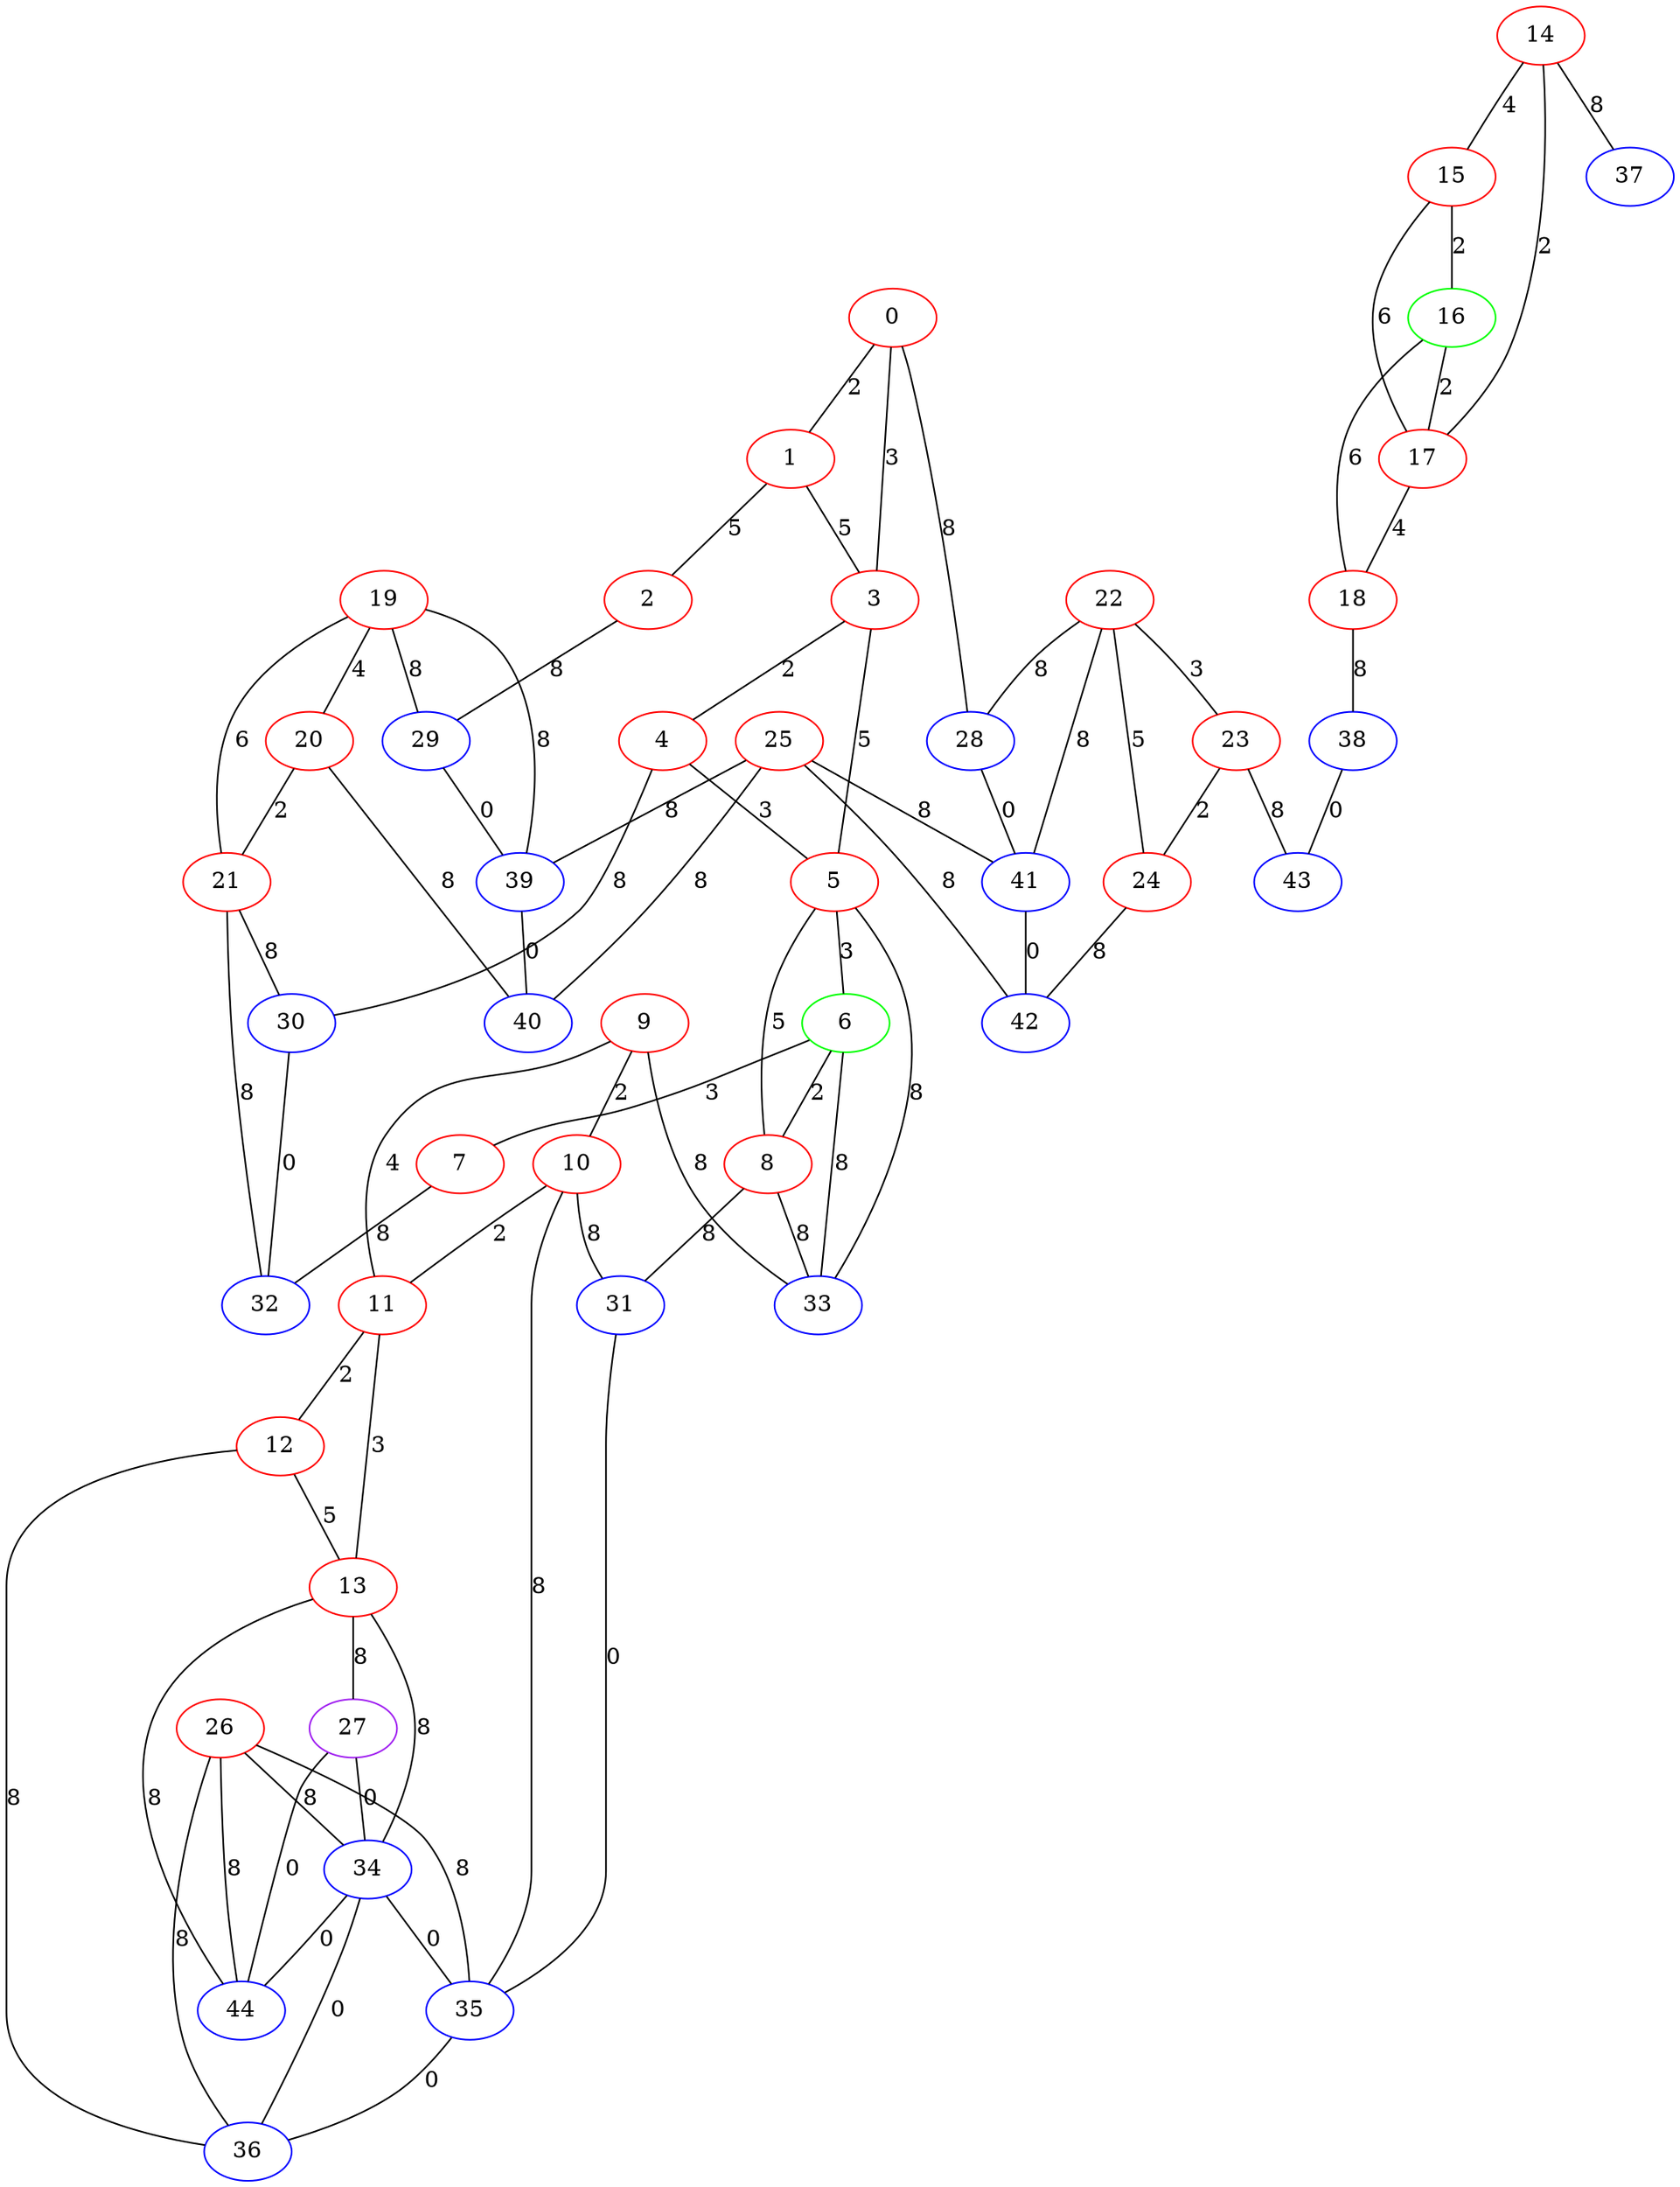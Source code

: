 graph "" {
0 [color=red, weight=1];
1 [color=red, weight=1];
2 [color=red, weight=1];
3 [color=red, weight=1];
4 [color=red, weight=1];
5 [color=red, weight=1];
6 [color=green, weight=2];
7 [color=red, weight=1];
8 [color=red, weight=1];
9 [color=red, weight=1];
10 [color=red, weight=1];
11 [color=red, weight=1];
12 [color=red, weight=1];
13 [color=red, weight=1];
14 [color=red, weight=1];
15 [color=red, weight=1];
16 [color=green, weight=2];
17 [color=red, weight=1];
18 [color=red, weight=1];
19 [color=red, weight=1];
20 [color=red, weight=1];
21 [color=red, weight=1];
22 [color=red, weight=1];
23 [color=red, weight=1];
24 [color=red, weight=1];
25 [color=red, weight=1];
26 [color=red, weight=1];
27 [color=purple, weight=4];
28 [color=blue, weight=3];
29 [color=blue, weight=3];
30 [color=blue, weight=3];
31 [color=blue, weight=3];
32 [color=blue, weight=3];
33 [color=blue, weight=3];
34 [color=blue, weight=3];
35 [color=blue, weight=3];
36 [color=blue, weight=3];
37 [color=blue, weight=3];
38 [color=blue, weight=3];
39 [color=blue, weight=3];
40 [color=blue, weight=3];
41 [color=blue, weight=3];
42 [color=blue, weight=3];
43 [color=blue, weight=3];
44 [color=blue, weight=3];
0 -- 1  [key=0, label=2];
0 -- 3  [key=0, label=3];
0 -- 28  [key=0, label=8];
1 -- 2  [key=0, label=5];
1 -- 3  [key=0, label=5];
2 -- 29  [key=0, label=8];
3 -- 4  [key=0, label=2];
3 -- 5  [key=0, label=5];
4 -- 5  [key=0, label=3];
4 -- 30  [key=0, label=8];
5 -- 8  [key=0, label=5];
5 -- 33  [key=0, label=8];
5 -- 6  [key=0, label=3];
6 -- 8  [key=0, label=2];
6 -- 33  [key=0, label=8];
6 -- 7  [key=0, label=3];
7 -- 32  [key=0, label=8];
8 -- 33  [key=0, label=8];
8 -- 31  [key=0, label=8];
9 -- 33  [key=0, label=8];
9 -- 10  [key=0, label=2];
9 -- 11  [key=0, label=4];
10 -- 11  [key=0, label=2];
10 -- 35  [key=0, label=8];
10 -- 31  [key=0, label=8];
11 -- 12  [key=0, label=2];
11 -- 13  [key=0, label=3];
12 -- 36  [key=0, label=8];
12 -- 13  [key=0, label=5];
13 -- 27  [key=0, label=8];
13 -- 44  [key=0, label=8];
13 -- 34  [key=0, label=8];
14 -- 17  [key=0, label=2];
14 -- 37  [key=0, label=8];
14 -- 15  [key=0, label=4];
15 -- 16  [key=0, label=2];
15 -- 17  [key=0, label=6];
16 -- 17  [key=0, label=2];
16 -- 18  [key=0, label=6];
17 -- 18  [key=0, label=4];
18 -- 38  [key=0, label=8];
19 -- 39  [key=0, label=8];
19 -- 20  [key=0, label=4];
19 -- 21  [key=0, label=6];
19 -- 29  [key=0, label=8];
20 -- 40  [key=0, label=8];
20 -- 21  [key=0, label=2];
21 -- 32  [key=0, label=8];
21 -- 30  [key=0, label=8];
22 -- 24  [key=0, label=5];
22 -- 41  [key=0, label=8];
22 -- 28  [key=0, label=8];
22 -- 23  [key=0, label=3];
23 -- 24  [key=0, label=2];
23 -- 43  [key=0, label=8];
24 -- 42  [key=0, label=8];
25 -- 40  [key=0, label=8];
25 -- 41  [key=0, label=8];
25 -- 42  [key=0, label=8];
25 -- 39  [key=0, label=8];
26 -- 36  [key=0, label=8];
26 -- 34  [key=0, label=8];
26 -- 35  [key=0, label=8];
26 -- 44  [key=0, label=8];
27 -- 34  [key=0, label=0];
27 -- 44  [key=0, label=0];
28 -- 41  [key=0, label=0];
29 -- 39  [key=0, label=0];
30 -- 32  [key=0, label=0];
31 -- 35  [key=0, label=0];
34 -- 35  [key=0, label=0];
34 -- 36  [key=0, label=0];
34 -- 44  [key=0, label=0];
35 -- 36  [key=0, label=0];
38 -- 43  [key=0, label=0];
39 -- 40  [key=0, label=0];
41 -- 42  [key=0, label=0];
}
